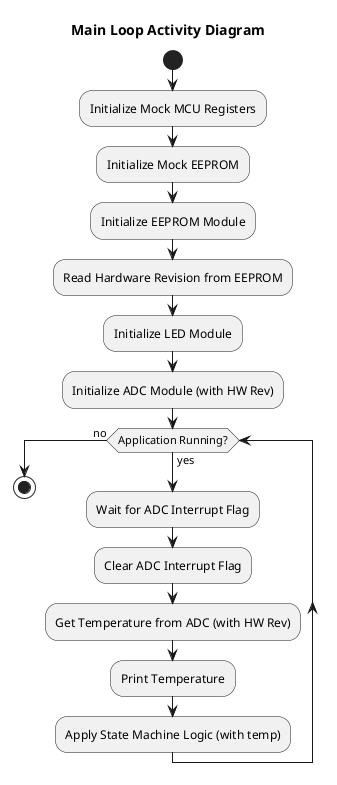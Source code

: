 @startuml

title Main Loop Activity Diagram

start

:Initialize Mock MCU Registers;
:Initialize Mock EEPROM;
:Initialize EEPROM Module;
:Read Hardware Revision from EEPROM;
:Initialize LED Module;
:Initialize ADC Module (with HW Rev);

while (Application Running?) is (yes)
  :Wait for ADC Interrupt Flag;
  ' Hier könnte eine Verzweigung für Real vs. Simulation sein
  ' if (INTERRUPT_SIMULATION == 1) then (yes)
  '  :Simulate ADC Interrupt;
  ' else (no)
  '  :Wait for Hardware Interrupt;
  ' endif
  :Clear ADC Interrupt Flag;
  :Get Temperature from ADC (with HW Rev);
  :Print Temperature;
  :Apply State Machine Logic (with temp);
endwhile (no)

stop

@enduml